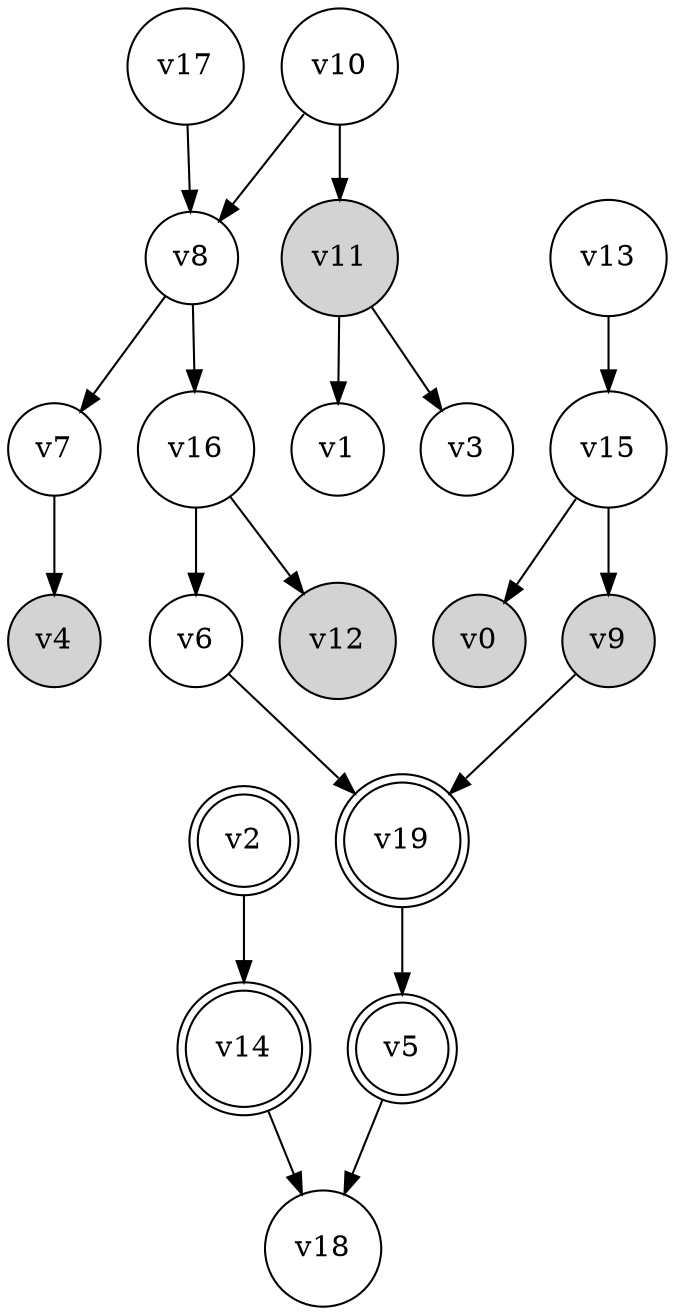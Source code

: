 digraph {
	rankdir=TD
	v0 [shape=circle style=filled]
	v1 [shape=circle]
	v2 [shape=doublecircle]
	v3 [shape=circle]
	v4 [shape=circle style=filled]
	v5 [shape=doublecircle]
	v6 [shape=circle]
	v7 [shape=circle]
	v8 [shape=circle]
	v9 [shape=circle style=filled]
	v10 [shape=circle]
	v11 [shape=circle style=filled]
	v12 [shape=circle style=filled]
	v13 [shape=circle]
	v14 [shape=doublecircle]
	v15 [shape=circle]
	v16 [shape=circle]
	v17 [shape=circle]
	v18 [shape=circle]
	v19 [shape=doublecircle]
	v2 -> v14
	v5 -> v18
	v6 -> v19
	v7 -> v4
	v8 -> v7
	v8 -> v16
	v9 -> v19
	v10 -> v8
	v10 -> v11
	v11 -> v1
	v11 -> v3
	v13 -> v15
	v14 -> v18
	v15 -> v0
	v15 -> v9
	v16 -> v12
	v16 -> v6
	v17 -> v8
	v19 -> v5
}
